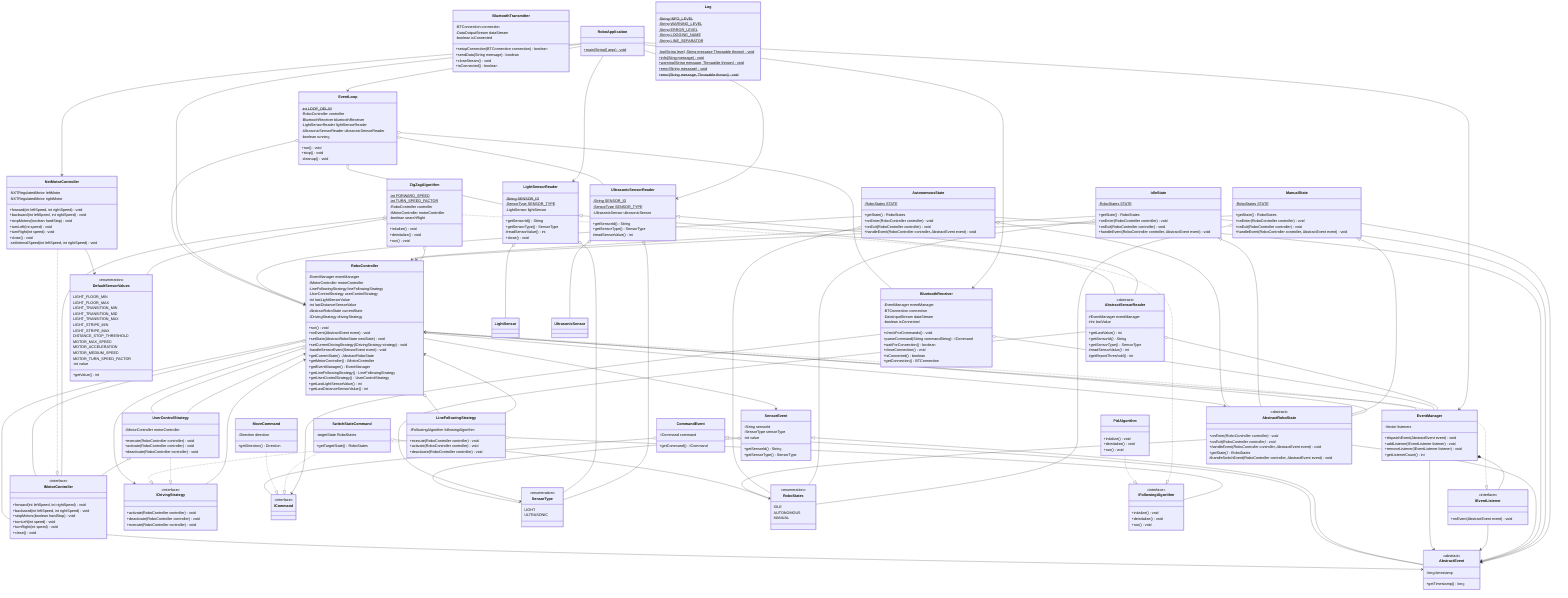 classDiagram
    EventLoop o-- RoboController
    EventLoop o-- BluetoothReceiver
    EventLoop o-- LightSensorReader
    EventLoop o-- UltrasonicSensorReader
    class EventLoop {
        -int LOOP_DELAY$
        -RoboController controller
        -BluetoothReceiver bluetoothReceiver
        -LightSensorReader lightSensorReader
        -UltrasonicSensorReader ultrasonicSensorReader
        -boolean running
        +run() void
        +stop() void
        -cleanup() void
    }

    RoboController ..|> IEventListener
    RoboController o-- EventManager
    RoboController o-- IMotorController
    RoboController o-- LineFollowingStrategy
    RoboController o-- UserControlStrategy
    RoboController --> AbstractRoboState
    RoboController --> IDrivingStrategy
    RoboController --> AbstractEvent
    RoboController --> SensorEvent
    class RoboController {
        -EventManager eventManager
        -IMotorController motorController
        -LineFollowingStrategy lineFollowingStrategy
        -UserControlStrategy userControlStrategy
        -int lastLightSensorValue
        -int lastDistanceSensorValue
        -AbstractRoboState currentState
        -IDrivingStrategy drivingStrategy
        +run() void
        +onEvent(AbstractEvent event) void
        +setState(AbstractRoboState newState) void
        +setCurrentDrivingStrategy(IDrivingStrategy strategy) void
        -handleSensorEvent(SensorEvent event) void
        +getCurrentState() AbstractRoboState
        +getMotorController() IMotorController
        +getEventManager() EventManager
        +getLineFollowingStrategy() LineFollowingStrategy
        +getUserControlStrategy() UserControlStrategy
        +getLastLightSensorValue() int
        +getLastDistanceSensorValue() int
    }

    class AbstractEvent {
        <<abstract>>
        -long timestamp
        +getTimestamp() long
    }

    CommandEvent <|-- AbstractEvent
    CommandEvent o-- ICommand
    class CommandEvent {
        -ICommand command
        +getCommand() ICommand
    }

    SensorEvent <|-- AbstractEvent
    SensorEvent o-- SensorType
    class SensorEvent {
        -String sensorId
        -SensorType sensorType
        -int value
        +getSensorId() String
        +getSensorType() SensorType
    }

    EventManager *-- IEventListener
    EventManager --> AbstractEvent
    class EventManager {
        -Vector<IEventListener> listeners
        +dispatchEvent(AbstractEvent event) void
        +addListener(IEventListener listener) void
        +removeListener(IEventListener listener) void
        +getListenerCount() int
    }

    IEventListener --> AbstractEvent
    class IEventListener {
        <<interface>>
        +onEvent(AbstractEvent event) void
    }

    class IMotorController {
        <<interface>>
        +forward(int leftSpeed, int rightSpeed) void
        +backward(int leftSpeed, int rightSpeed) void
        +stopMotors(boolean hardStop) void
        +turnLeft(int speed) void
        +turnRight(int speed) void
        +close() void
    }

    NxtMotorController ..|> IMotorController
    NxtMotorController --> DefaultSensorValues
    class NxtMotorController {
        -NXTRegulatedMotor leftMotor
        -NXTRegulatedMotor rightMotor
        +forward(int leftSpeed, int rightSpeed) void
        +backward(int leftSpeed, int rightSpeed) void
        +stopMotors(boolean hardStop) void
        +turnLeft(int speed) void
        +turnRight(int speed) void
        +close() void
        -setInternalSpeed(int leftSpeed, int rightSpeed) void
    }

    class ICommand {
        <<interface>>
    }

    MoveCommand ..|> ICommand
    class MoveCommand {
        -Direction direction
        +getDirection() Direction
    }

    SwitchStateCommand ..|> ICommand
    SwitchStateCommand o-- RoboStates
    class SwitchStateCommand {
        -targetState RoboStates
        +getTargetState() RoboStates
    }

    BluetoothReceiver o-- EventManager
    BluetoothReceiver --> ICommand
    class BluetoothReceiver {
        -EventManager eventManager
        -BTConnection connection
        -DataInputStream dataStream
        -boolean isConnected
        +checkForCommands() void
        +parseCommand(String commandString) ICommand
        +waitForConnection() boolean
        +closeConnection() void
        +isConnected() boolean
        +getConnection() BTConnection
    }

    class BluetoothTransmitter {
        -BTConnection connection
        -DataOutputStream dataStream
        -boolean isConnected
        +setupConnection(BTConnection connection) boolean
        +sendData(String meesage) boolean
        +closeStream() void
        +isConnected() boolean
    }

    AbstractSensorReader o-- EventManager
    AbstractSensorReader --> SensorType
    class AbstractSensorReader {
        <<abstract>>
        #EventManager eventManager
        #int lastValue
        +getLastValue() int
        +getSensorId() String*
        +getSensorType() SensorType*
        #readSensorValue() int*
        #getReportThreshold() int*
    }

    LightSensorReader <|-- AbstractSensorReader
    LightSensorReader o-- SensorType
    LightSensorReader o-- LightSensor
    class LightSensorReader {
        -String SENSOR_ID$
        -SensorType SENSOR_TYPE$
        -LightSensor lightSensor
        +getSensorId() String
        +getSensorType() SensorType
        #readSensorValue() int
        +close() void
    }

    UltrasonicSensorReader <|-- AbstractSensorReader
    UltrasonicSensorReader o-- SensorType
    UltrasonicSensorReader o-- UltrasonicSensor
    class UltrasonicSensorReader {
        -String SENSOR_ID$
        -SensorType SENSOR_TYPE$
        -UltrasonicSensor ultrasonicSensor
        +getSensorId() String
        +getSensorType() SensorType
        #readSensorValue() int
    }

    class DefaultSensorValues {
        <<enumeration>>
        LIGHT_FLOOR_MIN
        LIGHT_FLOOR_MAX
        LIGHT_TRANSITION_MIN
        LIGHT_TRANSITION_MID
        LIGHT_TRANSITION_MAX
        LIGHT_STRIPE_MIN
        LIGHT_STRIPE_MAX
        DISTANCE_STOP_THRESHOLD
        MOTOR_MAX_SPEED
        MOTOR_ACCELERATION
        MOTOR_MEDIUM_SPEED
        MOTOR_TURN_SPEED_FACTOR
        -int value
        +getValue() int
    }

    class SensorType {
        <<enumeration>>
        LIGHT
        ULTRASONIC
    }

    RoboApplication --> EventLoop
    RoboApplication --> EventManager
    RoboApplication --> RoboController
    RoboApplication --> NxtMotorController
    RoboApplication --> BluetoothReceiver
    RoboApplication --> LightSensorReader
    RoboApplication --> UltrasonicSensorReader
    class RoboApplication {
        +main(String[] args) void$
    }

    AbstractRoboState --> RoboController
    AbstractRoboState --> AbstractEvent
    AbstractRoboState --> RoboStates
    class AbstractRoboState {
        <<abstract>>
        +onEnter(RoboController controller) void*
        +onExit(RoboController controller) void*
        +handleEvent(RoboController controller, AbstractEvent event) void*
        +getState() RoboStates*
        #handleSwitchEvent(RoboController controller, AbstractEvent event) void
    }

    AutonomousState <|-- AbstractRoboState
    AutonomousState o-- RoboStates
    AutonomousState --> RoboController
    AutonomousState --> AbstractEvent
    class AutonomousState {
        -RoboStates STATE$
        +getState() RoboStates
        +onEnter(RoboController controller) void
        +onExit(RoboController controller) void
        +handleEvent(RoboController controller, AbstractEvent event) void
    }

    IdleState <|-- AbstractRoboState
    IdleState o-- RoboStates
    IdleState --> RoboController
    IdleState --> AbstractEvent
    class IdleState {
        -RoboStates STATE$
        +getState() RoboStates
        +onEnter(RoboController controller) void
        +onExit(RoboController controller) void
        +handleEvent(RoboController controller, AbstractEvent event) void
    }

    ManualState <|-- AbstractRoboState
    ManualState o-- RoboStates
    ManualState --> RoboController
    ManualState --> AbstractEvent
    class ManualState {
        -RoboStates STATE$
        +getState() RoboStates
        +onEnter(RoboController controller) void
        +onExit(RoboController controller) void
        +handleEvent(RoboController controller, AbstractEvent event) void
    }

    class RoboStates {
        <<enumeration>>
        IDLE
        AUTONOMOUS
        MANUAL
    }

    class IFollowingAlgorithm {
        <<interface>>
        +initalize() void
        +deinitalize() void
        +run() void
    }

    PidAlgorithm ..|> IFollowingAlgorithm
    class PidAlgorithm {
        +initalize() void
        +deinitalize() void
        +run() void
    }

    ZigZagAlgorithm ..|> IFollowingAlgorithm
    ZigZagAlgorithm o-- DefaultSensorValues
    ZigZagAlgorithm o-- RoboController
    ZigZagAlgorithm o-- IMotorController
    class ZigZagAlgorithm {
        -int FORWARD_SPEED$
        -int TURN_SPEED_FACTOR$
        -RoboController controller
        -IMotorController motorController
        -boolean searchRight
        +initalize() void
        +deinitalize() void
        +run() void
    }

    IDrivingStrategy --> RoboController
    class IDrivingStrategy {
        <<interface>>
        +activate(RoboController controller) void
        +deactivate(RoboController controller) void
        +execute(RoboController controller) void
    }

    LineFollowingStrategy ..|> IDrivingStrategy
    LineFollowingStrategy o-- IFollowingAlgorithm
    LineFollowingStrategy --> RoboController
    class LineFollowingStrategy {
        -IFollowingAlgorithm followingAlgorithm
        +execute(RoboController controller) void
        +activate(RoboController controller) void
        +deactivate(RoboController controller) void
    }

    UserControlStrategy ..|> IDrivingStrategy
    UserControlStrategy o-- IMotorController
    UserControlStrategy --> RoboController
    class UserControlStrategy {
        -IMotorController motorController
        +execute(RoboController controller) void
        +activate(RoboController controller) void
        +deactivate(RoboController controller) void
    }

    class Log {
        -String INFO_LEVEL$
        -String WARNING_LEVEL$
        -String ERROR_LEVEL$
        -String LOGGING_NAME$
        -String LINE_SEPARATOR$
        -log(String level, String message Throwable thrown) void$
        +info(Sting message) void$
        +warning(String message, Throwable thrown) void$
        +error(String message) void$
        +error(String message, Throwable thrown) void$
    }